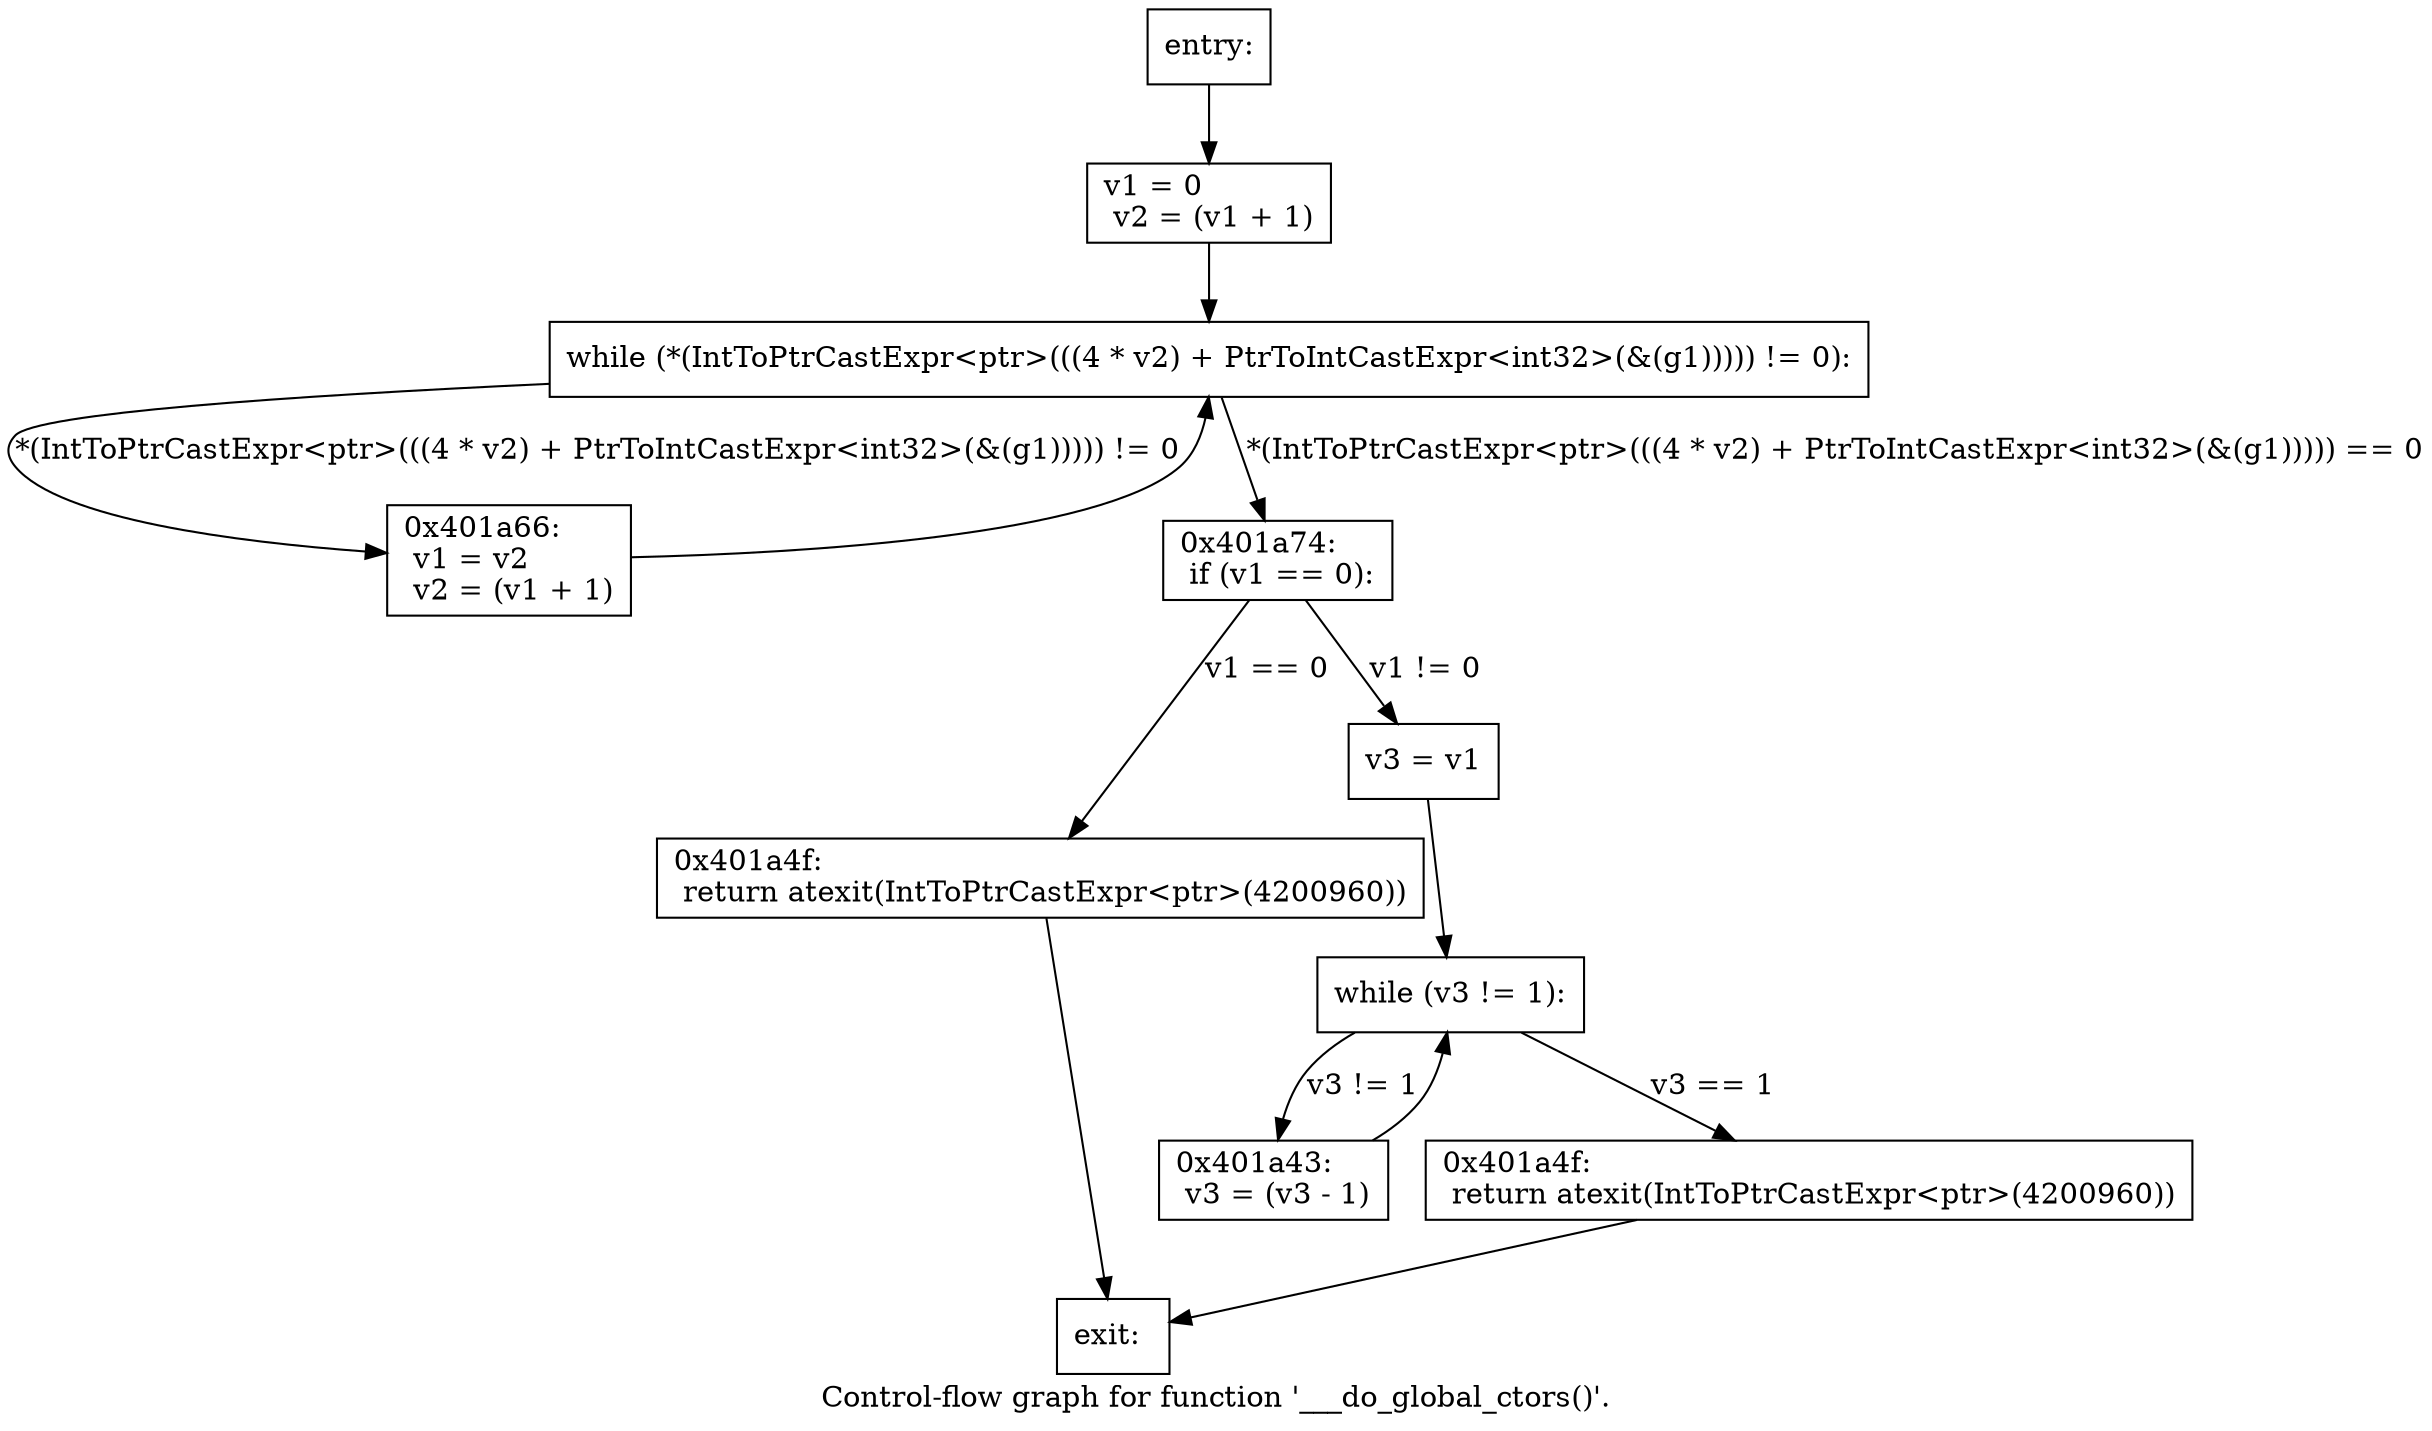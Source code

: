 digraph "Control-flow graph for function '___do_global_ctors()'." {
  label="Control-flow graph for function '___do_global_ctors()'.";
  node [shape=record];

  Node06C7FCA0 [label="{entry:\l}"];
  Node06C7FCA0 -> Node06C7FA60;
  Node06C7FA60 [label="{  v1 = 0\l  v2 = (v1 + 1)\l}"];
  Node06C7FA60 -> Node06C7FF70;
  Node06C7FF70 [label="{  while (*(IntToPtrCastExpr\<ptr\>(((4 * v2) + PtrToIntCastExpr\<int32\>(&(g1))))) != 0):\l}"];
  Node06C7FF70 -> Node06C7FE98 [label="*(IntToPtrCastExpr\<ptr\>(((4 * v2) + PtrToIntCastExpr\<int32\>(&(g1))))) != 0"];
  Node06C7FF70 -> Node06C7F940 [label="*(IntToPtrCastExpr\<ptr\>(((4 * v2) + PtrToIntCastExpr\<int32\>(&(g1))))) == 0"];
  Node06C7FE98 [label="{0x401a66:\l  v1 = v2\l  v2 = (v1 + 1)\l}"];
  Node06C7FE98 -> Node06C7FF70;
  Node06C7F940 [label="{0x401a74:\l  if (v1 == 0):\l}"];
  Node06C7F940 -> Node06C7B338 [label="v1 == 0"];
  Node06C7F940 -> Node06C7FFB8 [label="v1 != 0"];
  Node06C7B338 [label="{0x401a4f:\l  return atexit(IntToPtrCastExpr\<ptr\>(4200960))\l}"];
  Node06C7B338 -> Node06C7F790;
  Node06C7FFB8 [label="{  v3 = v1\l}"];
  Node06C7FFB8 -> Node06C7FAA8;
  Node06C7F790 [label="{exit:\l}"];
  Node06C7FAA8 [label="{  while (v3 != 1):\l}"];
  Node06C7FAA8 -> Node06C7FCE8 [label="v3 != 1"];
  Node06C7FAA8 -> Node06C7FEE0 [label="v3 == 1"];
  Node06C7FCE8 [label="{0x401a43:\l  v3 = (v3 - 1)\l}"];
  Node06C7FCE8 -> Node06C7FAA8;
  Node06C7FEE0 [label="{0x401a4f:\l  return atexit(IntToPtrCastExpr\<ptr\>(4200960))\l}"];
  Node06C7FEE0 -> Node06C7F790;

}
